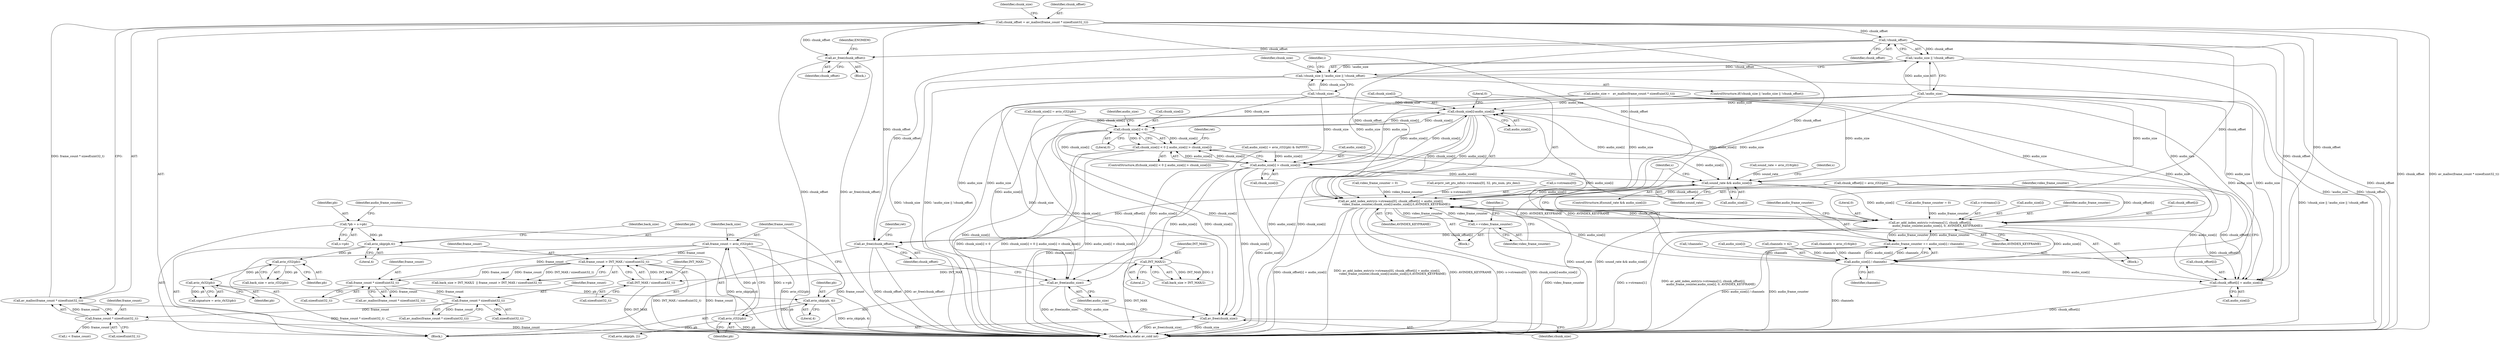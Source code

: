 digraph "0_FFmpeg_96f24d1bee7fe7bac08e2b7c74db1a046c9dc0de@integer" {
"1000446" [label="(Call,chunk_offset = av_malloc(frame_count * sizeof(uint32_t)))"];
"1000448" [label="(Call,av_malloc(frame_count * sizeof(uint32_t)))"];
"1000449" [label="(Call,frame_count * sizeof(uint32_t))"];
"1000442" [label="(Call,frame_count * sizeof(uint32_t))"];
"1000435" [label="(Call,frame_count * sizeof(uint32_t))"];
"1000187" [label="(Call,frame_count > INT_MAX / sizeof(uint32_t))"];
"1000176" [label="(Call,frame_count = avio_rl32(pb))"];
"1000178" [label="(Call,avio_rl32(pb))"];
"1000173" [label="(Call,avio_skip(pb, 4))"];
"1000171" [label="(Call,avio_rb32(pb))"];
"1000167" [label="(Call,avio_rl32(pb))"];
"1000162" [label="(Call,avio_skip(pb,4))"];
"1000116" [label="(Call,*pb = s->pb)"];
"1000189" [label="(Call,INT_MAX / sizeof(uint32_t))"];
"1000184" [label="(Call,INT_MAX/2)"];
"1000460" [label="(Call,!chunk_offset)"];
"1000457" [label="(Call,!audio_size || !chunk_offset)"];
"1000454" [label="(Call,!chunk_size || !audio_size || !chunk_offset)"];
"1000467" [label="(Call,av_free(chunk_offset))"];
"1000573" [label="(Call,av_add_index_entry(s->streams[1], chunk_offset[i],\n                audio_frame_counter,audio_size[i], 0, AVINDEX_KEYFRAME))"];
"1000588" [label="(Call,audio_frame_counter += audio_size[i] / channels)"];
"1000590" [label="(Call,audio_size[i] / channels)"];
"1000595" [label="(Call,av_add_index_entry(s->streams[0], chunk_offset[i] + audio_size[i],\n            video_frame_counter,chunk_size[i]-audio_size[i],0,AVINDEX_KEYFRAME))"];
"1000618" [label="(Call,++video_frame_counter)"];
"1000601" [label="(Call,chunk_offset[i] + audio_size[i])"];
"1000609" [label="(Call,chunk_size[i]-audio_size[i])"];
"1000549" [label="(Call,chunk_size[i] < 0)"];
"1000548" [label="(Call,chunk_size[i] < 0 || audio_size[i] > chunk_size[i])"];
"1000554" [label="(Call,audio_size[i] > chunk_size[i])"];
"1000567" [label="(Call,sound_rate && audio_size[i])"];
"1000620" [label="(Call,av_free(chunk_size))"];
"1000622" [label="(Call,av_free(audio_size))"];
"1000624" [label="(Call,av_free(chunk_offset))"];
"1000167" [label="(Call,avio_rl32(pb))"];
"1000554" [label="(Call,audio_size[i] > chunk_size[i])"];
"1000574" [label="(Call,s->streams[1])"];
"1000183" [label="(Identifier,back_size)"];
"1000173" [label="(Call,avio_skip(pb, 4))"];
"1000179" [label="(Identifier,pb)"];
"1000169" [label="(Call,signature = avio_rb32(pb))"];
"1000168" [label="(Identifier,pb)"];
"1000467" [label="(Call,av_free(chunk_offset))"];
"1000583" [label="(Call,audio_size[i])"];
"1000191" [label="(Call,sizeof(uint32_t))"];
"1000162" [label="(Call,avio_skip(pb,4))"];
"1000594" [label="(Identifier,channels)"];
"1000457" [label="(Call,!audio_size || !chunk_offset)"];
"1000206" [label="(Call,channels = avio_rl16(pb))"];
"1000187" [label="(Call,frame_count > INT_MAX / sizeof(uint32_t))"];
"1000487" [label="(Call,chunk_size[i] = avio_rl32(pb))"];
"1000185" [label="(Identifier,INT_MAX)"];
"1000582" [label="(Identifier,audio_frame_counter)"];
"1000304" [label="(Call,!channels)"];
"1000620" [label="(Call,av_free(chunk_size))"];
"1000461" [label="(Identifier,chunk_offset)"];
"1000547" [label="(ControlStructure,if(chunk_size[i] < 0 || audio_size[i] > chunk_size[i]))"];
"1000591" [label="(Call,audio_size[i])"];
"1000448" [label="(Call,av_malloc(frame_count * sizeof(uint32_t)))"];
"1000556" [label="(Identifier,audio_size)"];
"1000460" [label="(Call,!chunk_offset)"];
"1000563" [label="(Identifier,ret)"];
"1000576" [label="(Identifier,s)"];
"1000610" [label="(Call,chunk_size[i])"];
"1000579" [label="(Call,chunk_offset[i])"];
"1000178" [label="(Call,avio_rl32(pb))"];
"1000555" [label="(Call,audio_size[i])"];
"1000621" [label="(Identifier,chunk_size)"];
"1000546" [label="(Block,)"];
"1000595" [label="(Call,av_add_index_entry(s->streams[0], chunk_offset[i] + audio_size[i],\n            video_frame_counter,chunk_size[i]-audio_size[i],0,AVINDEX_KEYFRAME))"];
"1000306" [label="(Call,channels > 42)"];
"1000548" [label="(Call,chunk_size[i] < 0 || audio_size[i] > chunk_size[i])"];
"1000566" [label="(ControlStructure,if(sound_rate && audio_size[i]))"];
"1000590" [label="(Call,audio_size[i] / channels)"];
"1000117" [label="(Identifier,pb)"];
"1000456" [label="(Identifier,chunk_size)"];
"1000175" [label="(Literal,4)"];
"1000171" [label="(Call,avio_rb32(pb))"];
"1000163" [label="(Identifier,pb)"];
"1000190" [label="(Identifier,INT_MAX)"];
"1000181" [label="(Call,back_size > INT_MAX/2  || frame_count > INT_MAX / sizeof(uint32_t))"];
"1000462" [label="(Block,)"];
"1000474" [label="(Identifier,i)"];
"1000468" [label="(Identifier,chunk_offset)"];
"1000128" [label="(Call,video_frame_counter = 0)"];
"1000184" [label="(Call,INT_MAX/2)"];
"1000455" [label="(Call,!chunk_size)"];
"1000623" [label="(Identifier,audio_size)"];
"1000588" [label="(Call,audio_frame_counter += audio_size[i] / channels)"];
"1000186" [label="(Literal,2)"];
"1000613" [label="(Call,audio_size[i])"];
"1000437" [label="(Call,sizeof(uint32_t))"];
"1000458" [label="(Call,!audio_size)"];
"1000450" [label="(Identifier,frame_count)"];
"1000601" [label="(Call,chunk_offset[i] + audio_size[i])"];
"1000529" [label="(Call,audio_size[i] = avio_rl32(pb) & 0xFFFF)"];
"1000627" [label="(Identifier,ret)"];
"1000451" [label="(Call,sizeof(uint32_t))"];
"1000423" [label="(Call,avpriv_set_pts_info(s->streams[0], 32, pts_num, pts_den))"];
"1000189" [label="(Call,INT_MAX / sizeof(uint32_t))"];
"1000118" [label="(Call,s->pb)"];
"1000453" [label="(ControlStructure,if(!chunk_size || !audio_size || !chunk_offset))"];
"1000573" [label="(Call,av_add_index_entry(s->streams[1], chunk_offset[i],\n                audio_frame_counter,audio_size[i], 0, AVINDEX_KEYFRAME))"];
"1000476" [label="(Call,i < frame_count)"];
"1000596" [label="(Call,s->streams[0])"];
"1000454" [label="(Call,!chunk_size || !audio_size || !chunk_offset)"];
"1000589" [label="(Identifier,audio_frame_counter)"];
"1000434" [label="(Call,av_malloc(frame_count * sizeof(uint32_t)))"];
"1000166" [label="(Identifier,back_size)"];
"1000609" [label="(Call,chunk_size[i]-audio_size[i])"];
"1000446" [label="(Call,chunk_offset = av_malloc(frame_count * sizeof(uint32_t)))"];
"1000618" [label="(Call,++video_frame_counter)"];
"1000444" [label="(Call,sizeof(uint32_t))"];
"1000114" [label="(Block,)"];
"1000177" [label="(Identifier,frame_count)"];
"1000508" [label="(Call,chunk_offset[i] = avio_rl32(pb))"];
"1000568" [label="(Identifier,sound_rate)"];
"1000449" [label="(Call,frame_count * sizeof(uint32_t))"];
"1000598" [label="(Identifier,s)"];
"1000586" [label="(Literal,0)"];
"1000550" [label="(Call,chunk_size[i])"];
"1000164" [label="(Literal,4)"];
"1000471" [label="(Identifier,ENOMEM)"];
"1000116" [label="(Call,*pb = s->pb)"];
"1000439" [label="(Call,audio_size =   av_malloc(frame_count * sizeof(uint32_t)))"];
"1000441" [label="(Call,av_malloc(frame_count * sizeof(uint32_t)))"];
"1000569" [label="(Call,audio_size[i])"];
"1000442" [label="(Call,frame_count * sizeof(uint32_t))"];
"1000572" [label="(Block,)"];
"1000602" [label="(Call,chunk_offset[i])"];
"1000172" [label="(Identifier,pb)"];
"1000619" [label="(Identifier,video_frame_counter)"];
"1000608" [label="(Identifier,video_frame_counter)"];
"1000198" [label="(Call,sound_rate = avio_rl16(pb))"];
"1000628" [label="(MethodReturn,static av_cold int)"];
"1000443" [label="(Identifier,frame_count)"];
"1000174" [label="(Identifier,pb)"];
"1000125" [label="(Identifier,audio_frame_counter)"];
"1000464" [label="(Identifier,chunk_size)"];
"1000195" [label="(Call,avio_skip(pb, 2))"];
"1000447" [label="(Identifier,chunk_offset)"];
"1000176" [label="(Call,frame_count = avio_rl32(pb))"];
"1000165" [label="(Call,back_size = avio_rl32(pb))"];
"1000616" [label="(Literal,0)"];
"1000188" [label="(Identifier,frame_count)"];
"1000436" [label="(Identifier,frame_count)"];
"1000549" [label="(Call,chunk_size[i] < 0)"];
"1000625" [label="(Identifier,chunk_offset)"];
"1000435" [label="(Call,frame_count * sizeof(uint32_t))"];
"1000124" [label="(Call,audio_frame_counter = 0)"];
"1000545" [label="(Identifier,i)"];
"1000605" [label="(Call,audio_size[i])"];
"1000553" [label="(Literal,0)"];
"1000622" [label="(Call,av_free(audio_size))"];
"1000617" [label="(Identifier,AVINDEX_KEYFRAME)"];
"1000558" [label="(Call,chunk_size[i])"];
"1000624" [label="(Call,av_free(chunk_offset))"];
"1000182" [label="(Call,back_size > INT_MAX/2)"];
"1000587" [label="(Identifier,AVINDEX_KEYFRAME)"];
"1000567" [label="(Call,sound_rate && audio_size[i])"];
"1000446" -> "1000114"  [label="AST: "];
"1000446" -> "1000448"  [label="CFG: "];
"1000447" -> "1000446"  [label="AST: "];
"1000448" -> "1000446"  [label="AST: "];
"1000456" -> "1000446"  [label="CFG: "];
"1000446" -> "1000628"  [label="DDG: chunk_offset"];
"1000446" -> "1000628"  [label="DDG: av_malloc(frame_count * sizeof(uint32_t))"];
"1000448" -> "1000446"  [label="DDG: frame_count * sizeof(uint32_t)"];
"1000446" -> "1000460"  [label="DDG: chunk_offset"];
"1000446" -> "1000467"  [label="DDG: chunk_offset"];
"1000446" -> "1000573"  [label="DDG: chunk_offset"];
"1000446" -> "1000595"  [label="DDG: chunk_offset"];
"1000446" -> "1000601"  [label="DDG: chunk_offset"];
"1000446" -> "1000624"  [label="DDG: chunk_offset"];
"1000448" -> "1000449"  [label="CFG: "];
"1000449" -> "1000448"  [label="AST: "];
"1000448" -> "1000628"  [label="DDG: frame_count * sizeof(uint32_t)"];
"1000449" -> "1000448"  [label="DDG: frame_count"];
"1000449" -> "1000451"  [label="CFG: "];
"1000450" -> "1000449"  [label="AST: "];
"1000451" -> "1000449"  [label="AST: "];
"1000449" -> "1000628"  [label="DDG: frame_count"];
"1000442" -> "1000449"  [label="DDG: frame_count"];
"1000449" -> "1000476"  [label="DDG: frame_count"];
"1000442" -> "1000441"  [label="AST: "];
"1000442" -> "1000444"  [label="CFG: "];
"1000443" -> "1000442"  [label="AST: "];
"1000444" -> "1000442"  [label="AST: "];
"1000441" -> "1000442"  [label="CFG: "];
"1000442" -> "1000441"  [label="DDG: frame_count"];
"1000435" -> "1000442"  [label="DDG: frame_count"];
"1000435" -> "1000434"  [label="AST: "];
"1000435" -> "1000437"  [label="CFG: "];
"1000436" -> "1000435"  [label="AST: "];
"1000437" -> "1000435"  [label="AST: "];
"1000434" -> "1000435"  [label="CFG: "];
"1000435" -> "1000434"  [label="DDG: frame_count"];
"1000187" -> "1000435"  [label="DDG: frame_count"];
"1000176" -> "1000435"  [label="DDG: frame_count"];
"1000187" -> "1000181"  [label="AST: "];
"1000187" -> "1000189"  [label="CFG: "];
"1000188" -> "1000187"  [label="AST: "];
"1000189" -> "1000187"  [label="AST: "];
"1000181" -> "1000187"  [label="CFG: "];
"1000187" -> "1000628"  [label="DDG: frame_count"];
"1000187" -> "1000628"  [label="DDG: INT_MAX / sizeof(uint32_t)"];
"1000187" -> "1000181"  [label="DDG: frame_count"];
"1000187" -> "1000181"  [label="DDG: INT_MAX / sizeof(uint32_t)"];
"1000176" -> "1000187"  [label="DDG: frame_count"];
"1000189" -> "1000187"  [label="DDG: INT_MAX"];
"1000176" -> "1000114"  [label="AST: "];
"1000176" -> "1000178"  [label="CFG: "];
"1000177" -> "1000176"  [label="AST: "];
"1000178" -> "1000176"  [label="AST: "];
"1000183" -> "1000176"  [label="CFG: "];
"1000176" -> "1000628"  [label="DDG: avio_rl32(pb)"];
"1000176" -> "1000628"  [label="DDG: frame_count"];
"1000178" -> "1000176"  [label="DDG: pb"];
"1000178" -> "1000179"  [label="CFG: "];
"1000179" -> "1000178"  [label="AST: "];
"1000178" -> "1000628"  [label="DDG: pb"];
"1000173" -> "1000178"  [label="DDG: pb"];
"1000178" -> "1000195"  [label="DDG: pb"];
"1000173" -> "1000114"  [label="AST: "];
"1000173" -> "1000175"  [label="CFG: "];
"1000174" -> "1000173"  [label="AST: "];
"1000175" -> "1000173"  [label="AST: "];
"1000177" -> "1000173"  [label="CFG: "];
"1000173" -> "1000628"  [label="DDG: avio_skip(pb, 4)"];
"1000171" -> "1000173"  [label="DDG: pb"];
"1000171" -> "1000169"  [label="AST: "];
"1000171" -> "1000172"  [label="CFG: "];
"1000172" -> "1000171"  [label="AST: "];
"1000169" -> "1000171"  [label="CFG: "];
"1000171" -> "1000169"  [label="DDG: pb"];
"1000167" -> "1000171"  [label="DDG: pb"];
"1000167" -> "1000165"  [label="AST: "];
"1000167" -> "1000168"  [label="CFG: "];
"1000168" -> "1000167"  [label="AST: "];
"1000165" -> "1000167"  [label="CFG: "];
"1000167" -> "1000165"  [label="DDG: pb"];
"1000162" -> "1000167"  [label="DDG: pb"];
"1000162" -> "1000114"  [label="AST: "];
"1000162" -> "1000164"  [label="CFG: "];
"1000163" -> "1000162"  [label="AST: "];
"1000164" -> "1000162"  [label="AST: "];
"1000166" -> "1000162"  [label="CFG: "];
"1000162" -> "1000628"  [label="DDG: avio_skip(pb,4)"];
"1000116" -> "1000162"  [label="DDG: pb"];
"1000116" -> "1000114"  [label="AST: "];
"1000116" -> "1000118"  [label="CFG: "];
"1000117" -> "1000116"  [label="AST: "];
"1000118" -> "1000116"  [label="AST: "];
"1000125" -> "1000116"  [label="CFG: "];
"1000116" -> "1000628"  [label="DDG: s->pb"];
"1000189" -> "1000191"  [label="CFG: "];
"1000190" -> "1000189"  [label="AST: "];
"1000191" -> "1000189"  [label="AST: "];
"1000189" -> "1000628"  [label="DDG: INT_MAX"];
"1000184" -> "1000189"  [label="DDG: INT_MAX"];
"1000184" -> "1000182"  [label="AST: "];
"1000184" -> "1000186"  [label="CFG: "];
"1000185" -> "1000184"  [label="AST: "];
"1000186" -> "1000184"  [label="AST: "];
"1000182" -> "1000184"  [label="CFG: "];
"1000184" -> "1000628"  [label="DDG: INT_MAX"];
"1000184" -> "1000182"  [label="DDG: INT_MAX"];
"1000184" -> "1000182"  [label="DDG: 2"];
"1000460" -> "1000457"  [label="AST: "];
"1000460" -> "1000461"  [label="CFG: "];
"1000461" -> "1000460"  [label="AST: "];
"1000457" -> "1000460"  [label="CFG: "];
"1000460" -> "1000628"  [label="DDG: chunk_offset"];
"1000460" -> "1000457"  [label="DDG: chunk_offset"];
"1000460" -> "1000467"  [label="DDG: chunk_offset"];
"1000460" -> "1000573"  [label="DDG: chunk_offset"];
"1000460" -> "1000595"  [label="DDG: chunk_offset"];
"1000460" -> "1000601"  [label="DDG: chunk_offset"];
"1000460" -> "1000624"  [label="DDG: chunk_offset"];
"1000457" -> "1000454"  [label="AST: "];
"1000457" -> "1000458"  [label="CFG: "];
"1000458" -> "1000457"  [label="AST: "];
"1000454" -> "1000457"  [label="CFG: "];
"1000457" -> "1000628"  [label="DDG: !chunk_offset"];
"1000457" -> "1000628"  [label="DDG: !audio_size"];
"1000457" -> "1000454"  [label="DDG: !audio_size"];
"1000457" -> "1000454"  [label="DDG: !chunk_offset"];
"1000458" -> "1000457"  [label="DDG: audio_size"];
"1000454" -> "1000453"  [label="AST: "];
"1000454" -> "1000455"  [label="CFG: "];
"1000455" -> "1000454"  [label="AST: "];
"1000464" -> "1000454"  [label="CFG: "];
"1000474" -> "1000454"  [label="CFG: "];
"1000454" -> "1000628"  [label="DDG: !chunk_size"];
"1000454" -> "1000628"  [label="DDG: !audio_size || !chunk_offset"];
"1000454" -> "1000628"  [label="DDG: !chunk_size || !audio_size || !chunk_offset"];
"1000455" -> "1000454"  [label="DDG: chunk_size"];
"1000467" -> "1000462"  [label="AST: "];
"1000467" -> "1000468"  [label="CFG: "];
"1000468" -> "1000467"  [label="AST: "];
"1000471" -> "1000467"  [label="CFG: "];
"1000467" -> "1000628"  [label="DDG: chunk_offset"];
"1000467" -> "1000628"  [label="DDG: av_free(chunk_offset)"];
"1000573" -> "1000572"  [label="AST: "];
"1000573" -> "1000587"  [label="CFG: "];
"1000574" -> "1000573"  [label="AST: "];
"1000579" -> "1000573"  [label="AST: "];
"1000582" -> "1000573"  [label="AST: "];
"1000583" -> "1000573"  [label="AST: "];
"1000586" -> "1000573"  [label="AST: "];
"1000587" -> "1000573"  [label="AST: "];
"1000589" -> "1000573"  [label="CFG: "];
"1000573" -> "1000628"  [label="DDG: s->streams[1]"];
"1000573" -> "1000628"  [label="DDG: av_add_index_entry(s->streams[1], chunk_offset[i],\n                audio_frame_counter,audio_size[i], 0, AVINDEX_KEYFRAME)"];
"1000508" -> "1000573"  [label="DDG: chunk_offset[i]"];
"1000588" -> "1000573"  [label="DDG: audio_frame_counter"];
"1000124" -> "1000573"  [label="DDG: audio_frame_counter"];
"1000458" -> "1000573"  [label="DDG: audio_size"];
"1000567" -> "1000573"  [label="DDG: audio_size[i]"];
"1000439" -> "1000573"  [label="DDG: audio_size"];
"1000595" -> "1000573"  [label="DDG: AVINDEX_KEYFRAME"];
"1000573" -> "1000588"  [label="DDG: audio_frame_counter"];
"1000573" -> "1000590"  [label="DDG: audio_size[i]"];
"1000573" -> "1000595"  [label="DDG: chunk_offset[i]"];
"1000573" -> "1000595"  [label="DDG: AVINDEX_KEYFRAME"];
"1000573" -> "1000601"  [label="DDG: chunk_offset[i]"];
"1000573" -> "1000624"  [label="DDG: chunk_offset[i]"];
"1000588" -> "1000572"  [label="AST: "];
"1000588" -> "1000590"  [label="CFG: "];
"1000589" -> "1000588"  [label="AST: "];
"1000590" -> "1000588"  [label="AST: "];
"1000598" -> "1000588"  [label="CFG: "];
"1000588" -> "1000628"  [label="DDG: audio_frame_counter"];
"1000588" -> "1000628"  [label="DDG: audio_size[i] / channels"];
"1000590" -> "1000588"  [label="DDG: audio_size[i]"];
"1000590" -> "1000588"  [label="DDG: channels"];
"1000590" -> "1000594"  [label="CFG: "];
"1000591" -> "1000590"  [label="AST: "];
"1000594" -> "1000590"  [label="AST: "];
"1000590" -> "1000628"  [label="DDG: channels"];
"1000458" -> "1000590"  [label="DDG: audio_size"];
"1000439" -> "1000590"  [label="DDG: audio_size"];
"1000206" -> "1000590"  [label="DDG: channels"];
"1000304" -> "1000590"  [label="DDG: channels"];
"1000306" -> "1000590"  [label="DDG: channels"];
"1000590" -> "1000595"  [label="DDG: audio_size[i]"];
"1000590" -> "1000601"  [label="DDG: audio_size[i]"];
"1000590" -> "1000609"  [label="DDG: audio_size[i]"];
"1000595" -> "1000546"  [label="AST: "];
"1000595" -> "1000617"  [label="CFG: "];
"1000596" -> "1000595"  [label="AST: "];
"1000601" -> "1000595"  [label="AST: "];
"1000608" -> "1000595"  [label="AST: "];
"1000609" -> "1000595"  [label="AST: "];
"1000616" -> "1000595"  [label="AST: "];
"1000617" -> "1000595"  [label="AST: "];
"1000619" -> "1000595"  [label="CFG: "];
"1000595" -> "1000628"  [label="DDG: av_add_index_entry(s->streams[0], chunk_offset[i] + audio_size[i],\n            video_frame_counter,chunk_size[i]-audio_size[i],0,AVINDEX_KEYFRAME)"];
"1000595" -> "1000628"  [label="DDG: AVINDEX_KEYFRAME"];
"1000595" -> "1000628"  [label="DDG: s->streams[0]"];
"1000595" -> "1000628"  [label="DDG: chunk_size[i]-audio_size[i]"];
"1000595" -> "1000628"  [label="DDG: chunk_offset[i] + audio_size[i]"];
"1000423" -> "1000595"  [label="DDG: s->streams[0]"];
"1000508" -> "1000595"  [label="DDG: chunk_offset[i]"];
"1000458" -> "1000595"  [label="DDG: audio_size"];
"1000567" -> "1000595"  [label="DDG: audio_size[i]"];
"1000439" -> "1000595"  [label="DDG: audio_size"];
"1000128" -> "1000595"  [label="DDG: video_frame_counter"];
"1000618" -> "1000595"  [label="DDG: video_frame_counter"];
"1000609" -> "1000595"  [label="DDG: chunk_size[i]"];
"1000609" -> "1000595"  [label="DDG: audio_size[i]"];
"1000595" -> "1000618"  [label="DDG: video_frame_counter"];
"1000618" -> "1000546"  [label="AST: "];
"1000618" -> "1000619"  [label="CFG: "];
"1000619" -> "1000618"  [label="AST: "];
"1000545" -> "1000618"  [label="CFG: "];
"1000618" -> "1000628"  [label="DDG: video_frame_counter"];
"1000601" -> "1000605"  [label="CFG: "];
"1000602" -> "1000601"  [label="AST: "];
"1000605" -> "1000601"  [label="AST: "];
"1000608" -> "1000601"  [label="CFG: "];
"1000601" -> "1000628"  [label="DDG: chunk_offset[i]"];
"1000508" -> "1000601"  [label="DDG: chunk_offset[i]"];
"1000458" -> "1000601"  [label="DDG: audio_size"];
"1000567" -> "1000601"  [label="DDG: audio_size[i]"];
"1000439" -> "1000601"  [label="DDG: audio_size"];
"1000609" -> "1000613"  [label="CFG: "];
"1000610" -> "1000609"  [label="AST: "];
"1000613" -> "1000609"  [label="AST: "];
"1000616" -> "1000609"  [label="CFG: "];
"1000609" -> "1000628"  [label="DDG: audio_size[i]"];
"1000609" -> "1000628"  [label="DDG: chunk_size[i]"];
"1000609" -> "1000549"  [label="DDG: chunk_size[i]"];
"1000609" -> "1000554"  [label="DDG: audio_size[i]"];
"1000609" -> "1000567"  [label="DDG: audio_size[i]"];
"1000549" -> "1000609"  [label="DDG: chunk_size[i]"];
"1000554" -> "1000609"  [label="DDG: chunk_size[i]"];
"1000455" -> "1000609"  [label="DDG: chunk_size"];
"1000458" -> "1000609"  [label="DDG: audio_size"];
"1000439" -> "1000609"  [label="DDG: audio_size"];
"1000567" -> "1000609"  [label="DDG: audio_size[i]"];
"1000609" -> "1000620"  [label="DDG: chunk_size[i]"];
"1000609" -> "1000622"  [label="DDG: audio_size[i]"];
"1000549" -> "1000548"  [label="AST: "];
"1000549" -> "1000553"  [label="CFG: "];
"1000550" -> "1000549"  [label="AST: "];
"1000553" -> "1000549"  [label="AST: "];
"1000556" -> "1000549"  [label="CFG: "];
"1000548" -> "1000549"  [label="CFG: "];
"1000549" -> "1000628"  [label="DDG: chunk_size[i]"];
"1000549" -> "1000548"  [label="DDG: chunk_size[i]"];
"1000549" -> "1000548"  [label="DDG: 0"];
"1000487" -> "1000549"  [label="DDG: chunk_size[i]"];
"1000455" -> "1000549"  [label="DDG: chunk_size"];
"1000549" -> "1000554"  [label="DDG: chunk_size[i]"];
"1000549" -> "1000620"  [label="DDG: chunk_size[i]"];
"1000548" -> "1000547"  [label="AST: "];
"1000548" -> "1000554"  [label="CFG: "];
"1000554" -> "1000548"  [label="AST: "];
"1000563" -> "1000548"  [label="CFG: "];
"1000568" -> "1000548"  [label="CFG: "];
"1000548" -> "1000628"  [label="DDG: chunk_size[i] < 0 || audio_size[i] > chunk_size[i]"];
"1000548" -> "1000628"  [label="DDG: audio_size[i] > chunk_size[i]"];
"1000548" -> "1000628"  [label="DDG: chunk_size[i] < 0"];
"1000554" -> "1000548"  [label="DDG: audio_size[i]"];
"1000554" -> "1000548"  [label="DDG: chunk_size[i]"];
"1000554" -> "1000558"  [label="CFG: "];
"1000555" -> "1000554"  [label="AST: "];
"1000558" -> "1000554"  [label="AST: "];
"1000554" -> "1000628"  [label="DDG: audio_size[i]"];
"1000554" -> "1000628"  [label="DDG: chunk_size[i]"];
"1000458" -> "1000554"  [label="DDG: audio_size"];
"1000439" -> "1000554"  [label="DDG: audio_size"];
"1000529" -> "1000554"  [label="DDG: audio_size[i]"];
"1000455" -> "1000554"  [label="DDG: chunk_size"];
"1000554" -> "1000567"  [label="DDG: audio_size[i]"];
"1000554" -> "1000620"  [label="DDG: chunk_size[i]"];
"1000554" -> "1000622"  [label="DDG: audio_size[i]"];
"1000567" -> "1000566"  [label="AST: "];
"1000567" -> "1000568"  [label="CFG: "];
"1000567" -> "1000569"  [label="CFG: "];
"1000568" -> "1000567"  [label="AST: "];
"1000569" -> "1000567"  [label="AST: "];
"1000576" -> "1000567"  [label="CFG: "];
"1000598" -> "1000567"  [label="CFG: "];
"1000567" -> "1000628"  [label="DDG: sound_rate"];
"1000567" -> "1000628"  [label="DDG: sound_rate && audio_size[i]"];
"1000198" -> "1000567"  [label="DDG: sound_rate"];
"1000458" -> "1000567"  [label="DDG: audio_size"];
"1000439" -> "1000567"  [label="DDG: audio_size"];
"1000529" -> "1000567"  [label="DDG: audio_size[i]"];
"1000620" -> "1000114"  [label="AST: "];
"1000620" -> "1000621"  [label="CFG: "];
"1000621" -> "1000620"  [label="AST: "];
"1000623" -> "1000620"  [label="CFG: "];
"1000620" -> "1000628"  [label="DDG: chunk_size"];
"1000620" -> "1000628"  [label="DDG: av_free(chunk_size)"];
"1000487" -> "1000620"  [label="DDG: chunk_size[i]"];
"1000455" -> "1000620"  [label="DDG: chunk_size"];
"1000622" -> "1000114"  [label="AST: "];
"1000622" -> "1000623"  [label="CFG: "];
"1000623" -> "1000622"  [label="AST: "];
"1000625" -> "1000622"  [label="CFG: "];
"1000622" -> "1000628"  [label="DDG: av_free(audio_size)"];
"1000622" -> "1000628"  [label="DDG: audio_size"];
"1000458" -> "1000622"  [label="DDG: audio_size"];
"1000439" -> "1000622"  [label="DDG: audio_size"];
"1000529" -> "1000622"  [label="DDG: audio_size[i]"];
"1000624" -> "1000114"  [label="AST: "];
"1000624" -> "1000625"  [label="CFG: "];
"1000625" -> "1000624"  [label="AST: "];
"1000627" -> "1000624"  [label="CFG: "];
"1000624" -> "1000628"  [label="DDG: av_free(chunk_offset)"];
"1000624" -> "1000628"  [label="DDG: chunk_offset"];
"1000508" -> "1000624"  [label="DDG: chunk_offset[i]"];
}
